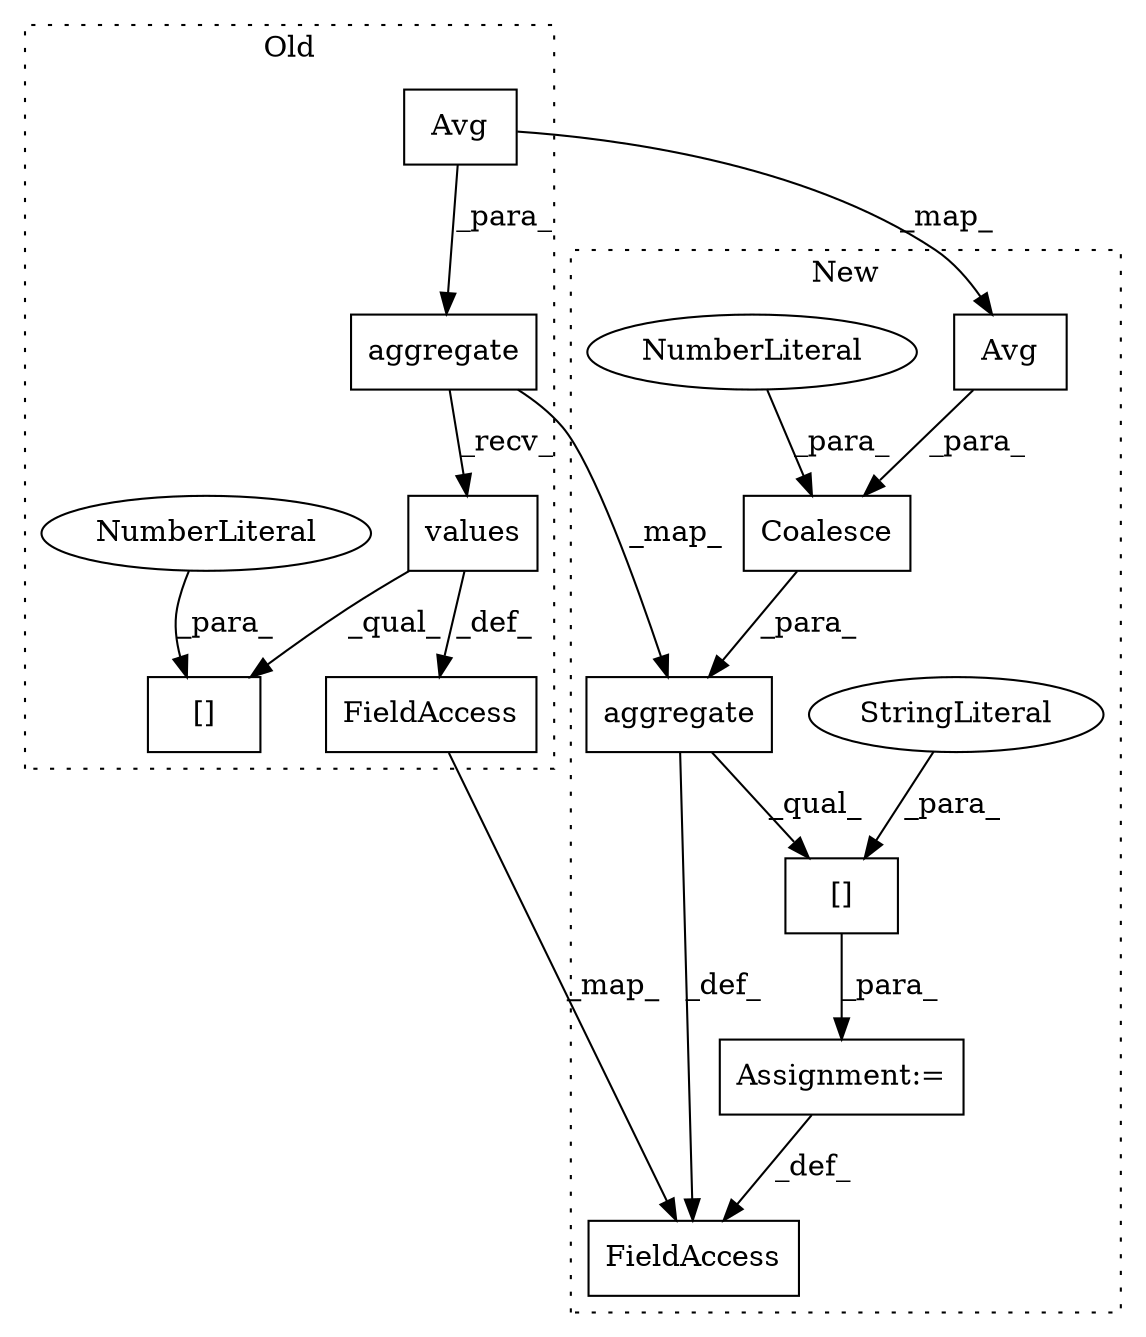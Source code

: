 digraph G {
subgraph cluster0 {
1 [label="values" a="32" s="1304" l="8" shape="box"];
5 [label="Avg" a="32" s="1289,1301" l="4,1" shape="box"];
8 [label="aggregate" a="32" s="1279,1302" l="10,1" shape="box"];
9 [label="[]" a="2" s="1233,1314" l="80,1" shape="box"];
10 [label="NumberLiteral" a="34" s="1313" l="1" shape="ellipse"];
14 [label="FieldAccess" a="22" s="1378" l="25" shape="box"];
label = "Old";
style="dotted";
}
subgraph cluster1 {
2 [label="[]" a="2" s="1400,1427" l="11,1" shape="box"];
3 [label="Assignment:=" a="7" s="1399" l="1" shape="box"];
4 [label="StringLiteral" a="45" s="1411" l="16" shape="ellipse"];
6 [label="Avg" a="32" s="1366,1378" l="4,1" shape="box"];
7 [label="aggregate" a="32" s="1347,1382" l="10,1" shape="box"];
11 [label="Coalesce" a="32" s="1357,1381" l="9,1" shape="box"];
12 [label="NumberLiteral" a="34" s="1380" l="1" shape="ellipse"];
13 [label="FieldAccess" a="22" s="1438" l="25" shape="box"];
label = "New";
style="dotted";
}
1 -> 9 [label="_qual_"];
1 -> 14 [label="_def_"];
2 -> 3 [label="_para_"];
3 -> 13 [label="_def_"];
4 -> 2 [label="_para_"];
5 -> 8 [label="_para_"];
5 -> 6 [label="_map_"];
6 -> 11 [label="_para_"];
7 -> 13 [label="_def_"];
7 -> 2 [label="_qual_"];
8 -> 7 [label="_map_"];
8 -> 1 [label="_recv_"];
10 -> 9 [label="_para_"];
11 -> 7 [label="_para_"];
12 -> 11 [label="_para_"];
14 -> 13 [label="_map_"];
}